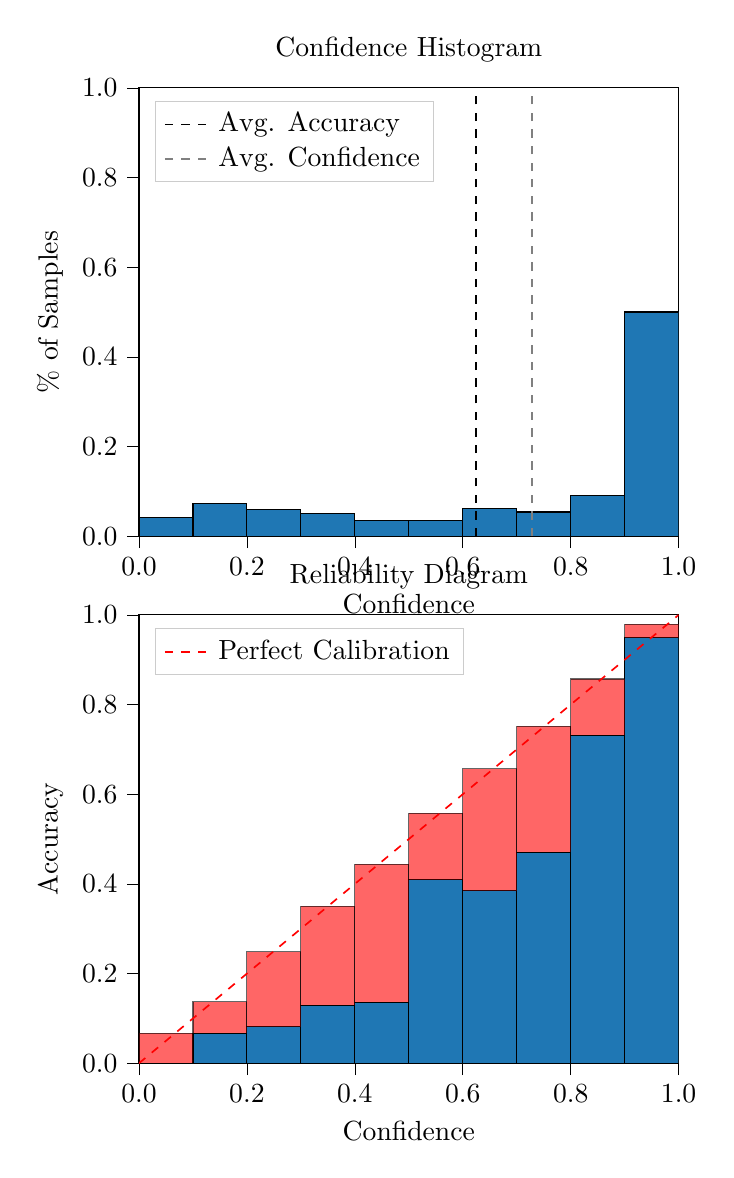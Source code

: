 % This file was created by tikzplotlib v0.9.8.
\begin{tikzpicture}

\definecolor{color0}{rgb}{0.122,0.467,0.706}

\begin{groupplot}[group style={group size=1 by 2}]
\nextgroupplot[
legend cell align={left},
legend style={
  fill opacity=0.8,
  draw opacity=1,
  text opacity=1,
  at={(0.03,0.97)},
  anchor=north west,
  draw=white!80!black
},
tick align=outside,
tick pos=left,
title={Confidence Histogram},
x grid style={white!69.02!black},
xlabel={Confidence},
xmin=0, xmax=1,
xtick style={color=black},
xtick={0,0.2,0.4,0.6,0.8,1},
xticklabels={0.0,0.2,0.4,0.6,0.8,1.0},
y grid style={white!69.02!black},
ylabel={\% of Samples},
ymin=0, ymax=1,
ytick style={color=black},
ytick={0,0.2,0.4,0.6,0.8,1},
yticklabels={0.0,0.2,0.4,0.6,0.8,1.0}
]
\draw[draw=black,fill=color0] (axis cs:-6.939e-18,0) rectangle (axis cs:0.1,0.042);
\draw[draw=black,fill=color0] (axis cs:0.1,0) rectangle (axis cs:0.2,0.072);
\draw[draw=black,fill=color0] (axis cs:0.2,0) rectangle (axis cs:0.3,0.059);
\draw[draw=black,fill=color0] (axis cs:0.3,0) rectangle (axis cs:0.4,0.05);
\draw[draw=black,fill=color0] (axis cs:0.4,0) rectangle (axis cs:0.5,0.035);
\draw[draw=black,fill=color0] (axis cs:0.5,0) rectangle (axis cs:0.6,0.035);
\draw[draw=black,fill=color0] (axis cs:0.6,0) rectangle (axis cs:0.7,0.062);
\draw[draw=black,fill=color0] (axis cs:0.7,0) rectangle (axis cs:0.8,0.054);
\draw[draw=black,fill=color0] (axis cs:0.8,0) rectangle (axis cs:0.9,0.09);
\draw[draw=black,fill=color0] (axis cs:0.9,0) rectangle (axis cs:1,0.5);
\addplot [semithick, black, dashed]
table {%
0.625 0
0.625 1
};
\addlegendentry{Avg. Accuracy}
\addplot [semithick, white!50.196!black, dashed]
table {%
0.728 0
0.728 1
};
\addlegendentry{Avg. Confidence}

\nextgroupplot[
legend cell align={left},
legend style={
  fill opacity=0.8,
  draw opacity=1,
  text opacity=1,
  at={(0.03,0.97)},
  anchor=north west,
  draw=white!80!black
},
tick align=outside,
tick pos=left,
title={Reliability Diagram},
x grid style={white!69.02!black},
xlabel={Confidence},
xmin=0, xmax=1,
xtick style={color=black},
xtick={0,0.2,0.4,0.6,0.8,1},
xticklabels={0.0,0.2,0.4,0.6,0.8,1.0},
y grid style={white!69.02!black},
ylabel={Accuracy},
ymin=0, ymax=1,
ytick style={color=black},
ytick={0,0.2,0.4,0.6,0.8,1},
yticklabels={0.0,0.2,0.4,0.6,0.8,1.0}
]
\draw[draw=black,fill=color0] (axis cs:-6.939e-18,0) rectangle (axis cs:0.1,0);
\draw[draw=black,fill=color0] (axis cs:0.1,0) rectangle (axis cs:0.2,0.067);
\draw[draw=black,fill=color0] (axis cs:0.2,0) rectangle (axis cs:0.3,0.081);
\draw[draw=black,fill=color0] (axis cs:0.3,0) rectangle (axis cs:0.4,0.129);
\draw[draw=black,fill=color0] (axis cs:0.4,0) rectangle (axis cs:0.5,0.136);
\draw[draw=black,fill=color0] (axis cs:0.5,0) rectangle (axis cs:0.6,0.409);
\draw[draw=black,fill=color0] (axis cs:0.6,0) rectangle (axis cs:0.7,0.385);
\draw[draw=black,fill=color0] (axis cs:0.7,0) rectangle (axis cs:0.8,0.471);
\draw[draw=black,fill=color0] (axis cs:0.8,0) rectangle (axis cs:0.9,0.732);
\draw[draw=black,fill=color0] (axis cs:0.9,0) rectangle (axis cs:1,0.949);
\draw[draw=black,fill=red,opacity=0.6] (axis cs:-6.939e-18,0) rectangle (axis cs:0.1,0.067);
\draw[draw=black,fill=red,opacity=0.6] (axis cs:0.1,0.067) rectangle (axis cs:0.2,0.137);
\draw[draw=black,fill=red,opacity=0.6] (axis cs:0.2,0.081) rectangle (axis cs:0.3,0.249);
\draw[draw=black,fill=red,opacity=0.6] (axis cs:0.3,0.129) rectangle (axis cs:0.4,0.35);
\draw[draw=black,fill=red,opacity=0.6] (axis cs:0.4,0.136) rectangle (axis cs:0.5,0.444);
\draw[draw=black,fill=red,opacity=0.6] (axis cs:0.5,0.409) rectangle (axis cs:0.6,0.558);
\draw[draw=black,fill=red,opacity=0.6] (axis cs:0.6,0.385) rectangle (axis cs:0.7,0.657);
\draw[draw=black,fill=red,opacity=0.6] (axis cs:0.7,0.471) rectangle (axis cs:0.8,0.752);
\draw[draw=black,fill=red,opacity=0.6] (axis cs:0.8,0.732) rectangle (axis cs:0.9,0.857);
\draw[draw=black,fill=red,opacity=0.6] (axis cs:0.9,0.949) rectangle (axis cs:1,0.979);
\addplot [semithick, red, dashed]
table {%
0 0
1 1
};
\addlegendentry{Perfect Calibration}
\end{groupplot}

\end{tikzpicture}
